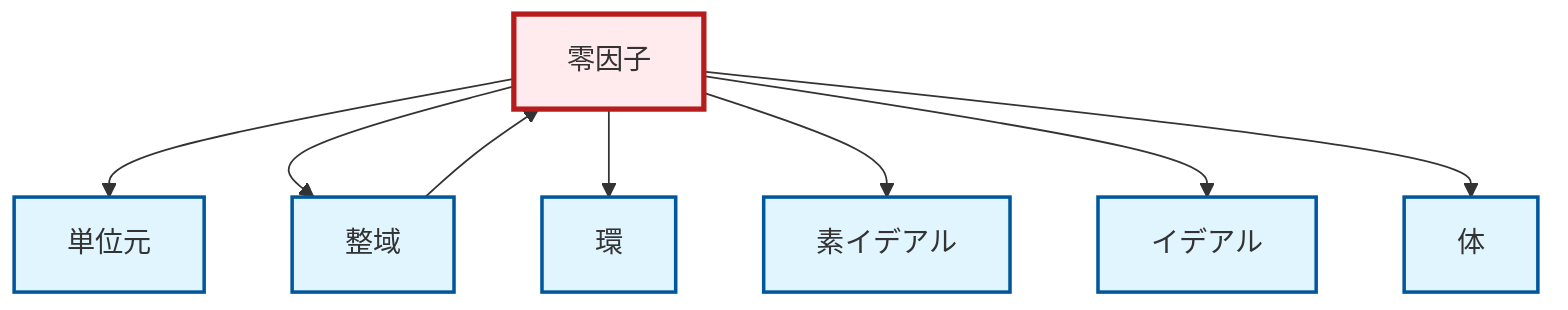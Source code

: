 graph TD
    classDef definition fill:#e1f5fe,stroke:#01579b,stroke-width:2px
    classDef theorem fill:#f3e5f5,stroke:#4a148c,stroke-width:2px
    classDef axiom fill:#fff3e0,stroke:#e65100,stroke-width:2px
    classDef example fill:#e8f5e9,stroke:#1b5e20,stroke-width:2px
    classDef current fill:#ffebee,stroke:#b71c1c,stroke-width:3px
    def-identity-element["単位元"]:::definition
    def-field["体"]:::definition
    def-zero-divisor["零因子"]:::definition
    def-ring["環"]:::definition
    def-ideal["イデアル"]:::definition
    def-prime-ideal["素イデアル"]:::definition
    def-integral-domain["整域"]:::definition
    def-zero-divisor --> def-identity-element
    def-zero-divisor --> def-integral-domain
    def-zero-divisor --> def-ring
    def-zero-divisor --> def-prime-ideal
    def-integral-domain --> def-zero-divisor
    def-zero-divisor --> def-ideal
    def-zero-divisor --> def-field
    class def-zero-divisor current